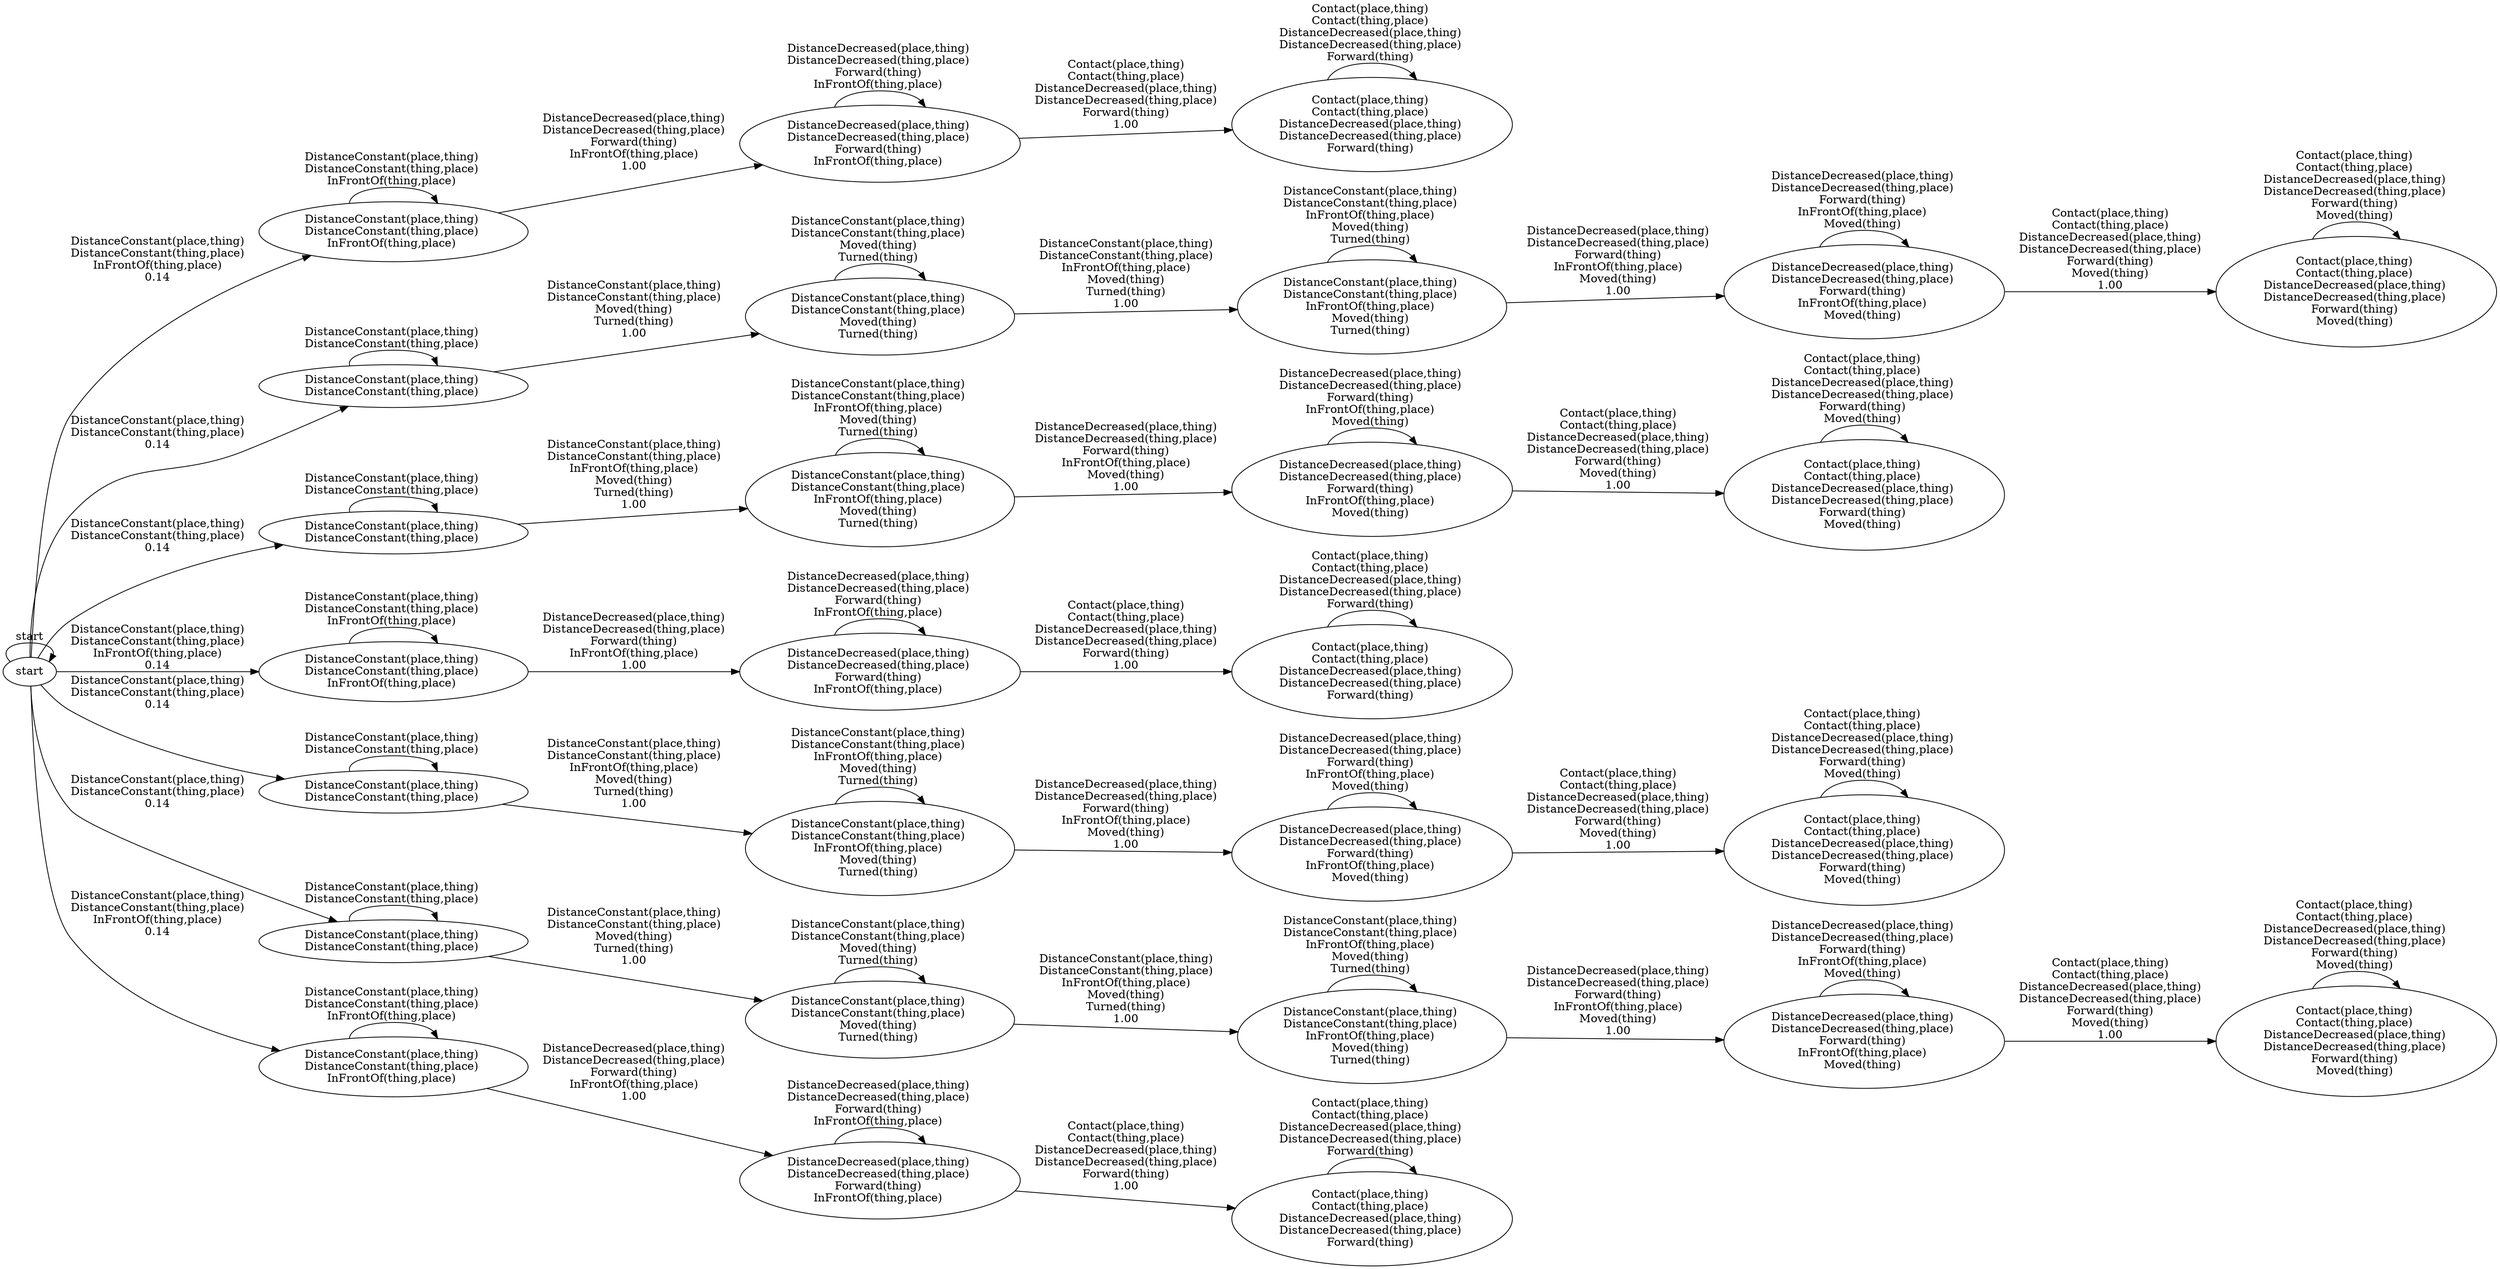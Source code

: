 digraph G { 
	graph [ rankdir=LR ]; 
	"23" [fontcolor="black",label="DistanceConstant(place,thing) \nDistanceConstant(thing,place) \nInFrontOf(thing,place) \n"];
	"23" -> "23" [label="DistanceConstant(place,thing) \nDistanceConstant(thing,place) \nInFrontOf(thing,place) \n"];
	"23" -> "24" [label="DistanceDecreased(place,thing)\nDistanceDecreased(thing,place)\nForward(thing)\nInFrontOf(thing,place)\n1.00"] ;
	"25" [fontcolor="black",label="Contact(place,thing) \nContact(thing,place) \nDistanceDecreased(place,thing) \nDistanceDecreased(thing,place) \nForward(thing) \n"];
	"25" -> "25" [label="Contact(place,thing) \nContact(thing,place) \nDistanceDecreased(place,thing) \nDistanceDecreased(thing,place) \nForward(thing) \n"];
	"45" [fontcolor="black",label="Contact(place,thing) \nContact(thing,place) \nDistanceDecreased(place,thing) \nDistanceDecreased(thing,place) \nForward(thing) \nMoved(thing) \n"];
	"45" -> "45" [label="Contact(place,thing) \nContact(thing,place) \nDistanceDecreased(place,thing) \nDistanceDecreased(thing,place) \nForward(thing) \nMoved(thing) \n"];
	"47" [fontcolor="black",label="DistanceConstant(place,thing) \nDistanceConstant(thing,place) \nInFrontOf(thing,place) \nMoved(thing) \nTurned(thing) \n"];
	"47" -> "47" [label="DistanceConstant(place,thing) \nDistanceConstant(thing,place) \nInFrontOf(thing,place) \nMoved(thing) \nTurned(thing) \n"];
	"47" -> "48" [label="DistanceDecreased(place,thing)\nDistanceDecreased(thing,place)\nForward(thing)\nInFrontOf(thing,place)\nMoved(thing)\n1.00"] ;
	"24" [fontcolor="black",label="DistanceDecreased(place,thing) \nDistanceDecreased(thing,place) \nForward(thing) \nInFrontOf(thing,place) \n"];
	"24" -> "24" [label="DistanceDecreased(place,thing) \nDistanceDecreased(thing,place) \nForward(thing) \nInFrontOf(thing,place) \n"];
	"24" -> "25" [label="Contact(place,thing)\nContact(thing,place)\nDistanceDecreased(place,thing)\nDistanceDecreased(thing,place)\nForward(thing)\n1.00"] ;
	"41" [fontcolor="black",label="DistanceConstant(place,thing) \nDistanceConstant(thing,place) \n"];
	"41" -> "41" [label="DistanceConstant(place,thing) \nDistanceConstant(thing,place) \n"];
	"41" -> "42" [label="DistanceConstant(place,thing)\nDistanceConstant(thing,place)\nMoved(thing)\nTurned(thing)\n1.00"] ;
	"32" [fontcolor="black",label="DistanceConstant(place,thing) \nDistanceConstant(thing,place) \n"];
	"32" -> "32" [label="DistanceConstant(place,thing) \nDistanceConstant(thing,place) \n"];
	"32" -> "33" [label="DistanceConstant(place,thing)\nDistanceConstant(thing,place)\nInFrontOf(thing,place)\nMoved(thing)\nTurned(thing)\n1.00"] ;
	"35" [fontcolor="black",label="Contact(place,thing) \nContact(thing,place) \nDistanceDecreased(place,thing) \nDistanceDecreased(thing,place) \nForward(thing) \nMoved(thing) \n"];
	"35" -> "35" [label="Contact(place,thing) \nContact(thing,place) \nDistanceDecreased(place,thing) \nDistanceDecreased(thing,place) \nForward(thing) \nMoved(thing) \n"];
	"31" [fontcolor="black",label="Contact(place,thing) \nContact(thing,place) \nDistanceDecreased(place,thing) \nDistanceDecreased(thing,place) \nForward(thing) \n"];
	"31" -> "31" [label="Contact(place,thing) \nContact(thing,place) \nDistanceDecreased(place,thing) \nDistanceDecreased(thing,place) \nForward(thing) \n"];
	"27" [fontcolor="black",label="DistanceDecreased(place,thing) \nDistanceDecreased(thing,place) \nForward(thing) \nInFrontOf(thing,place) \n"];
	"27" -> "27" [label="DistanceDecreased(place,thing) \nDistanceDecreased(thing,place) \nForward(thing) \nInFrontOf(thing,place) \n"];
	"27" -> "28" [label="Contact(place,thing)\nContact(thing,place)\nDistanceDecreased(place,thing)\nDistanceDecreased(thing,place)\nForward(thing)\n1.00"] ;
	"43" [fontcolor="black",label="DistanceConstant(place,thing) \nDistanceConstant(thing,place) \nInFrontOf(thing,place) \nMoved(thing) \nTurned(thing) \n"];
	"43" -> "43" [label="DistanceConstant(place,thing) \nDistanceConstant(thing,place) \nInFrontOf(thing,place) \nMoved(thing) \nTurned(thing) \n"];
	"43" -> "44" [label="DistanceDecreased(place,thing)\nDistanceDecreased(thing,place)\nForward(thing)\nInFrontOf(thing,place)\nMoved(thing)\n1.00"] ;
	"28" [fontcolor="black",label="Contact(place,thing) \nContact(thing,place) \nDistanceDecreased(place,thing) \nDistanceDecreased(thing,place) \nForward(thing) \n"];
	"28" -> "28" [label="Contact(place,thing) \nContact(thing,place) \nDistanceDecreased(place,thing) \nDistanceDecreased(thing,place) \nForward(thing) \n"];
	"26" [fontcolor="black",label="DistanceConstant(place,thing) \nDistanceConstant(thing,place) \nInFrontOf(thing,place) \n"];
	"26" -> "26" [label="DistanceConstant(place,thing) \nDistanceConstant(thing,place) \nInFrontOf(thing,place) \n"];
	"26" -> "27" [label="DistanceDecreased(place,thing)\nDistanceDecreased(thing,place)\nForward(thing)\nInFrontOf(thing,place)\n1.00"] ;
	"46" [fontcolor="black",label="DistanceConstant(place,thing) \nDistanceConstant(thing,place) \n"];
	"46" -> "46" [label="DistanceConstant(place,thing) \nDistanceConstant(thing,place) \n"];
	"46" -> "47" [label="DistanceConstant(place,thing)\nDistanceConstant(thing,place)\nInFrontOf(thing,place)\nMoved(thing)\nTurned(thing)\n1.00"] ;
	"40" [fontcolor="black",label="Contact(place,thing) \nContact(thing,place) \nDistanceDecreased(place,thing) \nDistanceDecreased(thing,place) \nForward(thing) \nMoved(thing) \n"];
	"40" -> "40" [label="Contact(place,thing) \nContact(thing,place) \nDistanceDecreased(place,thing) \nDistanceDecreased(thing,place) \nForward(thing) \nMoved(thing) \n"];
	"42" [fontcolor="black",label="DistanceConstant(place,thing) \nDistanceConstant(thing,place) \nMoved(thing) \nTurned(thing) \n"];
	"42" -> "42" [label="DistanceConstant(place,thing) \nDistanceConstant(thing,place) \nMoved(thing) \nTurned(thing) \n"];
	"42" -> "43" [label="DistanceConstant(place,thing)\nDistanceConstant(thing,place)\nInFrontOf(thing,place)\nMoved(thing)\nTurned(thing)\n1.00"] ;
	"49" [fontcolor="black",label="Contact(place,thing) \nContact(thing,place) \nDistanceDecreased(place,thing) \nDistanceDecreased(thing,place) \nForward(thing) \nMoved(thing) \n"];
	"49" -> "49" [label="Contact(place,thing) \nContact(thing,place) \nDistanceDecreased(place,thing) \nDistanceDecreased(thing,place) \nForward(thing) \nMoved(thing) \n"];
	"48" [fontcolor="black",label="DistanceDecreased(place,thing) \nDistanceDecreased(thing,place) \nForward(thing) \nInFrontOf(thing,place) \nMoved(thing) \n"];
	"48" -> "48" [label="DistanceDecreased(place,thing) \nDistanceDecreased(thing,place) \nForward(thing) \nInFrontOf(thing,place) \nMoved(thing) \n"];
	"48" -> "49" [label="Contact(place,thing)\nContact(thing,place)\nDistanceDecreased(place,thing)\nDistanceDecreased(thing,place)\nForward(thing)\nMoved(thing)\n1.00"] ;
	"39" [fontcolor="black",label="DistanceDecreased(place,thing) \nDistanceDecreased(thing,place) \nForward(thing) \nInFrontOf(thing,place) \nMoved(thing) \n"];
	"39" -> "39" [label="DistanceDecreased(place,thing) \nDistanceDecreased(thing,place) \nForward(thing) \nInFrontOf(thing,place) \nMoved(thing) \n"];
	"39" -> "40" [label="Contact(place,thing)\nContact(thing,place)\nDistanceDecreased(place,thing)\nDistanceDecreased(thing,place)\nForward(thing)\nMoved(thing)\n1.00"] ;
	"36" [fontcolor="black",label="DistanceConstant(place,thing) \nDistanceConstant(thing,place) \n"];
	"36" -> "36" [label="DistanceConstant(place,thing) \nDistanceConstant(thing,place) \n"];
	"36" -> "37" [label="DistanceConstant(place,thing)\nDistanceConstant(thing,place)\nMoved(thing)\nTurned(thing)\n1.00"] ;
	"37" [fontcolor="black",label="DistanceConstant(place,thing) \nDistanceConstant(thing,place) \nMoved(thing) \nTurned(thing) \n"];
	"37" -> "37" [label="DistanceConstant(place,thing) \nDistanceConstant(thing,place) \nMoved(thing) \nTurned(thing) \n"];
	"37" -> "38" [label="DistanceConstant(place,thing)\nDistanceConstant(thing,place)\nInFrontOf(thing,place)\nMoved(thing)\nTurned(thing)\n1.00"] ;
	"34" [fontcolor="black",label="DistanceDecreased(place,thing) \nDistanceDecreased(thing,place) \nForward(thing) \nInFrontOf(thing,place) \nMoved(thing) \n"];
	"34" -> "34" [label="DistanceDecreased(place,thing) \nDistanceDecreased(thing,place) \nForward(thing) \nInFrontOf(thing,place) \nMoved(thing) \n"];
	"34" -> "35" [label="Contact(place,thing)\nContact(thing,place)\nDistanceDecreased(place,thing)\nDistanceDecreased(thing,place)\nForward(thing)\nMoved(thing)\n1.00"] ;
	"33" [fontcolor="black",label="DistanceConstant(place,thing) \nDistanceConstant(thing,place) \nInFrontOf(thing,place) \nMoved(thing) \nTurned(thing) \n"];
	"33" -> "33" [label="DistanceConstant(place,thing) \nDistanceConstant(thing,place) \nInFrontOf(thing,place) \nMoved(thing) \nTurned(thing) \n"];
	"33" -> "34" [label="DistanceDecreased(place,thing)\nDistanceDecreased(thing,place)\nForward(thing)\nInFrontOf(thing,place)\nMoved(thing)\n1.00"] ;
	"44" [fontcolor="black",label="DistanceDecreased(place,thing) \nDistanceDecreased(thing,place) \nForward(thing) \nInFrontOf(thing,place) \nMoved(thing) \n"];
	"44" -> "44" [label="DistanceDecreased(place,thing) \nDistanceDecreased(thing,place) \nForward(thing) \nInFrontOf(thing,place) \nMoved(thing) \n"];
	"44" -> "45" [label="Contact(place,thing)\nContact(thing,place)\nDistanceDecreased(place,thing)\nDistanceDecreased(thing,place)\nForward(thing)\nMoved(thing)\n1.00"] ;
	"29" [fontcolor="black",label="DistanceConstant(place,thing) \nDistanceConstant(thing,place) \nInFrontOf(thing,place) \n"];
	"29" -> "29" [label="DistanceConstant(place,thing) \nDistanceConstant(thing,place) \nInFrontOf(thing,place) \n"];
	"29" -> "30" [label="DistanceDecreased(place,thing)\nDistanceDecreased(thing,place)\nForward(thing)\nInFrontOf(thing,place)\n1.00"] ;
	"30" [fontcolor="black",label="DistanceDecreased(place,thing) \nDistanceDecreased(thing,place) \nForward(thing) \nInFrontOf(thing,place) \n"];
	"30" -> "30" [label="DistanceDecreased(place,thing) \nDistanceDecreased(thing,place) \nForward(thing) \nInFrontOf(thing,place) \n"];
	"30" -> "31" [label="Contact(place,thing)\nContact(thing,place)\nDistanceDecreased(place,thing)\nDistanceDecreased(thing,place)\nForward(thing)\n1.00"] ;
	"22" [fontcolor="black",label="start"];
	"22" -> "22" [label="start"];
	"22" -> "46" [label="DistanceConstant(place,thing)\nDistanceConstant(thing,place)\n0.14"] ;
	"22" -> "29" [label="DistanceConstant(place,thing)\nDistanceConstant(thing,place)\nInFrontOf(thing,place)\n0.14"] ;
	"22" -> "23" [label="DistanceConstant(place,thing)\nDistanceConstant(thing,place)\nInFrontOf(thing,place)\n0.14"] ;
	"22" -> "36" [label="DistanceConstant(place,thing)\nDistanceConstant(thing,place)\n0.14"] ;
	"22" -> "41" [label="DistanceConstant(place,thing)\nDistanceConstant(thing,place)\n0.14"] ;
	"22" -> "32" [label="DistanceConstant(place,thing)\nDistanceConstant(thing,place)\n0.14"] ;
	"22" -> "26" [label="DistanceConstant(place,thing)\nDistanceConstant(thing,place)\nInFrontOf(thing,place)\n0.14"] ;
	"38" [fontcolor="black",label="DistanceConstant(place,thing) \nDistanceConstant(thing,place) \nInFrontOf(thing,place) \nMoved(thing) \nTurned(thing) \n"];
	"38" -> "38" [label="DistanceConstant(place,thing) \nDistanceConstant(thing,place) \nInFrontOf(thing,place) \nMoved(thing) \nTurned(thing) \n"];
	"38" -> "39" [label="DistanceDecreased(place,thing)\nDistanceDecreased(thing,place)\nForward(thing)\nInFrontOf(thing,place)\nMoved(thing)\n1.00"] ;
}
